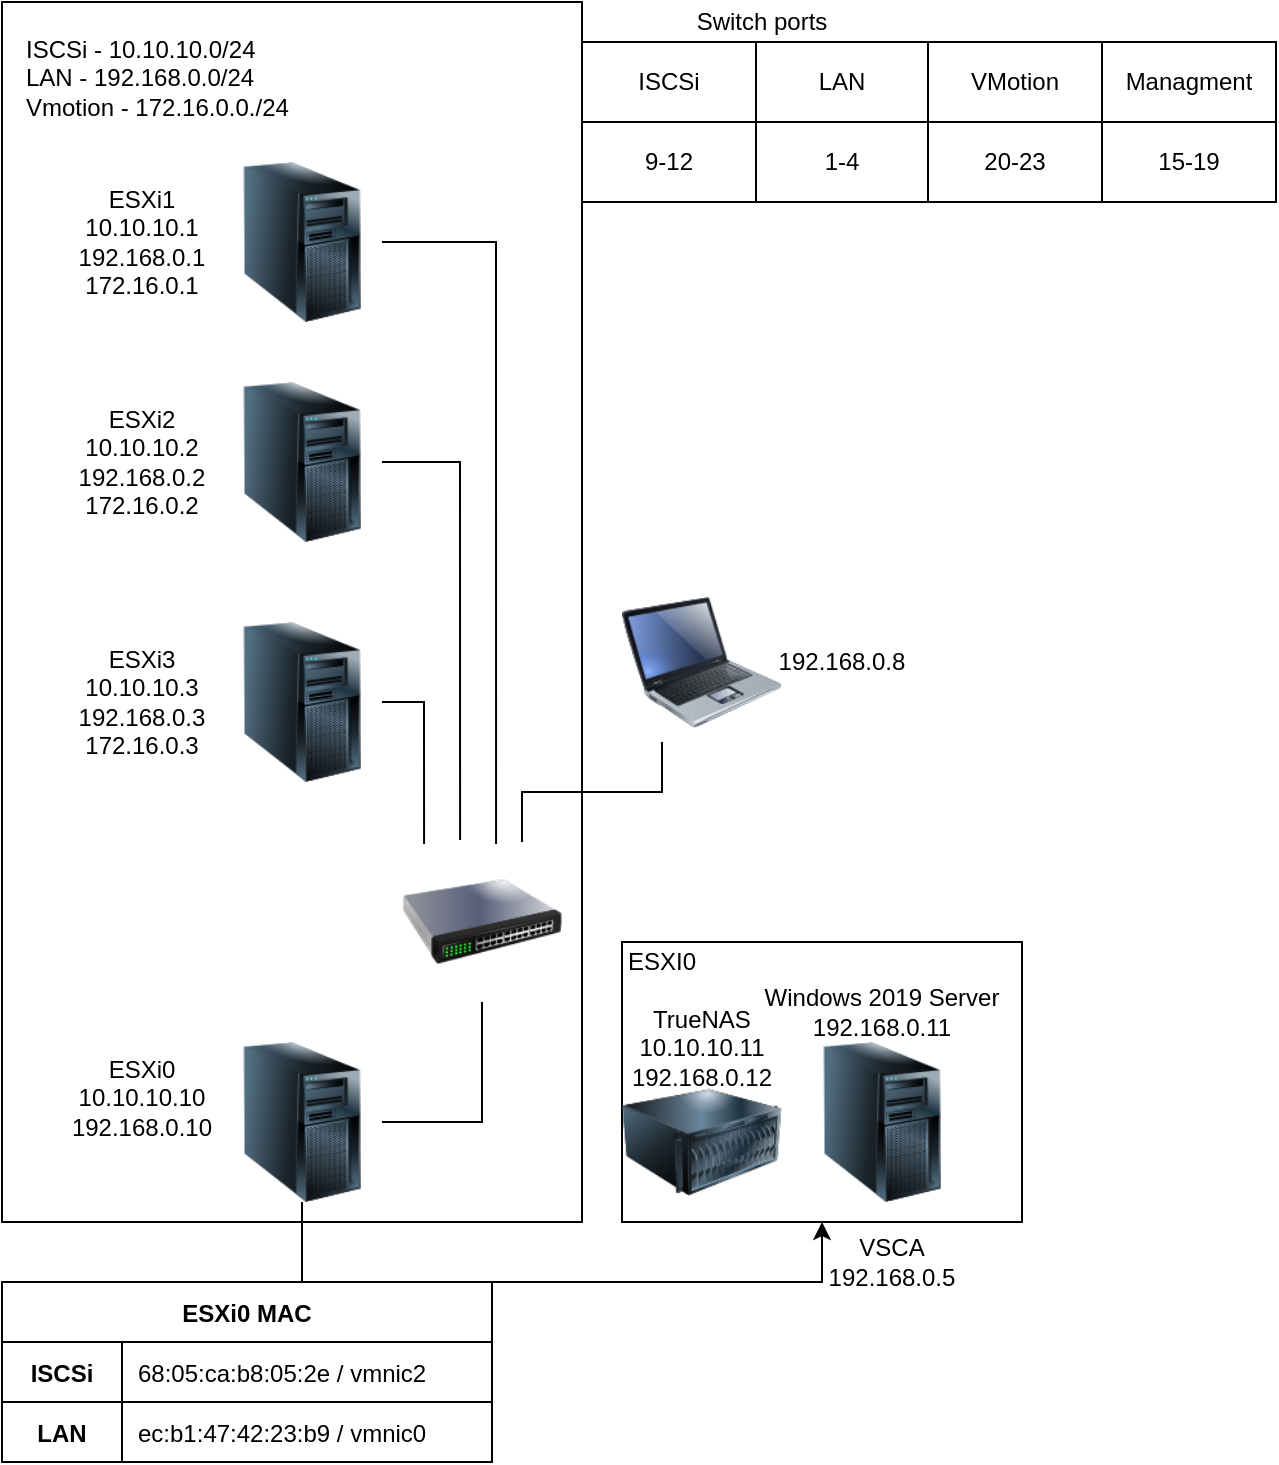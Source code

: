 <mxfile version="14.0.0" type="github">
  <diagram id="UTsrj9zy2FsQwudx2wQN" name="Page-1">
    <mxGraphModel dx="1022" dy="431" grid="1" gridSize="10" guides="1" tooltips="1" connect="1" arrows="0" fold="1" page="1" pageScale="1" pageWidth="850" pageHeight="1100" math="0" shadow="0">
      <root>
        <mxCell id="0" />
        <mxCell id="1" parent="0" />
        <mxCell id="KXu5CnC1AJarhtzcKAEL-6" value="" style="rounded=0;whiteSpace=wrap;html=1;align=left;labelBackgroundColor=none;fillColor=none;" parent="1" vertex="1">
          <mxGeometry width="290" height="610" as="geometry" />
        </mxCell>
        <mxCell id="OHEoidDT8wOifvf5l5tZ-14" style="edgeStyle=orthogonalEdgeStyle;rounded=0;orthogonalLoop=1;jettySize=auto;html=1;entryX=0.588;entryY=0.013;entryDx=0;entryDy=0;entryPerimeter=0;endArrow=none;endFill=0;" parent="1" source="OHEoidDT8wOifvf5l5tZ-2" target="OHEoidDT8wOifvf5l5tZ-6" edge="1">
          <mxGeometry relative="1" as="geometry" />
        </mxCell>
        <mxCell id="OHEoidDT8wOifvf5l5tZ-2" value="" style="image;html=1;image=img/lib/clip_art/computers/Server_Tower_128x128.png" parent="1" vertex="1">
          <mxGeometry x="110" y="80" width="80" height="80" as="geometry" />
        </mxCell>
        <mxCell id="OHEoidDT8wOifvf5l5tZ-13" style="edgeStyle=orthogonalEdgeStyle;rounded=0;orthogonalLoop=1;jettySize=auto;html=1;entryX=0.363;entryY=-0.012;entryDx=0;entryDy=0;entryPerimeter=0;endArrow=none;endFill=0;" parent="1" source="OHEoidDT8wOifvf5l5tZ-3" target="OHEoidDT8wOifvf5l5tZ-6" edge="1">
          <mxGeometry relative="1" as="geometry" />
        </mxCell>
        <mxCell id="OHEoidDT8wOifvf5l5tZ-3" value="" style="image;html=1;image=img/lib/clip_art/computers/Server_Tower_128x128.png" parent="1" vertex="1">
          <mxGeometry x="110" y="190" width="80" height="80" as="geometry" />
        </mxCell>
        <mxCell id="OHEoidDT8wOifvf5l5tZ-11" style="edgeStyle=orthogonalEdgeStyle;rounded=0;orthogonalLoop=1;jettySize=auto;html=1;entryX=0.138;entryY=0.013;entryDx=0;entryDy=0;entryPerimeter=0;endArrow=none;endFill=0;" parent="1" source="OHEoidDT8wOifvf5l5tZ-4" target="OHEoidDT8wOifvf5l5tZ-6" edge="1">
          <mxGeometry relative="1" as="geometry" />
        </mxCell>
        <mxCell id="OHEoidDT8wOifvf5l5tZ-4" value="" style="image;html=1;image=img/lib/clip_art/computers/Server_Tower_128x128.png" parent="1" vertex="1">
          <mxGeometry x="110" y="310" width="80" height="80" as="geometry" />
        </mxCell>
        <mxCell id="OHEoidDT8wOifvf5l5tZ-15" style="edgeStyle=orthogonalEdgeStyle;rounded=0;orthogonalLoop=1;jettySize=auto;html=1;endArrow=none;endFill=0;" parent="1" source="OHEoidDT8wOifvf5l5tZ-5" target="OHEoidDT8wOifvf5l5tZ-6" edge="1">
          <mxGeometry relative="1" as="geometry" />
        </mxCell>
        <mxCell id="KXu5CnC1AJarhtzcKAEL-12" style="edgeStyle=orthogonalEdgeStyle;rounded=0;orthogonalLoop=1;jettySize=auto;html=1;entryX=0.5;entryY=1;entryDx=0;entryDy=0;fontColor=#000000;" parent="1" source="OHEoidDT8wOifvf5l5tZ-5" target="KXu5CnC1AJarhtzcKAEL-9" edge="1">
          <mxGeometry relative="1" as="geometry">
            <Array as="points">
              <mxPoint x="150" y="640" />
              <mxPoint x="410" y="640" />
            </Array>
          </mxGeometry>
        </mxCell>
        <mxCell id="OHEoidDT8wOifvf5l5tZ-5" value="" style="image;html=1;image=img/lib/clip_art/computers/Server_Tower_128x128.png" parent="1" vertex="1">
          <mxGeometry x="110" y="520" width="80" height="80" as="geometry" />
        </mxCell>
        <mxCell id="OHEoidDT8wOifvf5l5tZ-6" value="" style="image;html=1;image=img/lib/clip_art/networking/Switch_128x128.png" parent="1" vertex="1">
          <mxGeometry x="200" y="420" width="80" height="80" as="geometry" />
        </mxCell>
        <mxCell id="OHEoidDT8wOifvf5l5tZ-16" value="&lt;div&gt;ISCSi - 10.10.10.0/24&lt;/div&gt;&lt;div&gt;LAN - 192.168.0.0/24&lt;/div&gt;&lt;div&gt;Vmotion - 172.16.0.0./24&lt;/div&gt;&lt;div&gt;&lt;br&gt;&lt;/div&gt;&lt;div&gt;&lt;br&gt;&lt;/div&gt;&lt;div&gt;&lt;br&gt;&lt;/div&gt;" style="text;html=1;strokeColor=none;fillColor=none;align=left;verticalAlign=top;whiteSpace=wrap;rounded=0;" parent="1" vertex="1">
          <mxGeometry x="10" y="10" width="150" height="60" as="geometry" />
        </mxCell>
        <mxCell id="KXu5CnC1AJarhtzcKAEL-1" value="&lt;div&gt;ESXi1&lt;/div&gt;&lt;div&gt;10.10.10.1&lt;/div&gt;&lt;div&gt;192.168.0.1&lt;/div&gt;&lt;div&gt;172.16.0.1&lt;br&gt;&lt;/div&gt;" style="text;html=1;strokeColor=none;fillColor=none;align=center;verticalAlign=middle;whiteSpace=wrap;rounded=0;" parent="1" vertex="1">
          <mxGeometry x="20" y="85" width="100" height="70" as="geometry" />
        </mxCell>
        <mxCell id="KXu5CnC1AJarhtzcKAEL-2" value="&lt;div&gt;ESXi2&lt;/div&gt;&lt;div&gt;10.10.10.2&lt;/div&gt;&lt;div&gt;192.168.0.2&lt;/div&gt;&lt;div&gt;172.16.0.2&lt;/div&gt;" style="text;html=1;strokeColor=none;fillColor=none;align=center;verticalAlign=middle;whiteSpace=wrap;rounded=0;" parent="1" vertex="1">
          <mxGeometry x="20" y="195" width="100" height="70" as="geometry" />
        </mxCell>
        <mxCell id="KXu5CnC1AJarhtzcKAEL-4" value="&lt;div&gt;ESXi3&lt;/div&gt;&lt;div&gt;10.10.10.3&lt;/div&gt;&lt;div&gt;192.168.0.3&lt;/div&gt;&lt;div&gt;172.16.0.3&lt;br&gt;&lt;/div&gt;" style="text;html=1;strokeColor=none;fillColor=none;align=center;verticalAlign=middle;whiteSpace=wrap;rounded=0;" parent="1" vertex="1">
          <mxGeometry x="20" y="315" width="100" height="70" as="geometry" />
        </mxCell>
        <mxCell id="KXu5CnC1AJarhtzcKAEL-5" value="&lt;div&gt;ESXi0&lt;/div&gt;&lt;div&gt;10.10.10.10&lt;/div&gt;&lt;div&gt;192.168.0.10&lt;/div&gt;&lt;div&gt;&lt;br&gt;&lt;/div&gt;" style="text;html=1;strokeColor=none;fillColor=none;align=center;verticalAlign=middle;whiteSpace=wrap;rounded=0;" parent="1" vertex="1">
          <mxGeometry x="20" y="520" width="100" height="70" as="geometry" />
        </mxCell>
        <mxCell id="KXu5CnC1AJarhtzcKAEL-9" value="" style="rounded=0;whiteSpace=wrap;html=1;align=left;labelBackgroundColor=none;fillColor=none;" parent="1" vertex="1">
          <mxGeometry x="310" y="470" width="200" height="140" as="geometry" />
        </mxCell>
        <mxCell id="KXu5CnC1AJarhtzcKAEL-11" value="" style="image;html=1;image=img/lib/clip_art/computers/Server_128x128.png;labelBackgroundColor=none;fillColor=none;gradientColor=none;fontColor=#000000;align=left;" parent="1" vertex="1">
          <mxGeometry x="310" y="530" width="80" height="80" as="geometry" />
        </mxCell>
        <mxCell id="KXu5CnC1AJarhtzcKAEL-13" value="ESXI0" style="text;html=1;strokeColor=none;fillColor=none;align=center;verticalAlign=middle;whiteSpace=wrap;rounded=0;labelBackgroundColor=none;fontColor=#000000;" parent="1" vertex="1">
          <mxGeometry x="310" y="470" width="40" height="20" as="geometry" />
        </mxCell>
        <mxCell id="KXu5CnC1AJarhtzcKAEL-14" value="&lt;div&gt;TrueNAS&lt;/div&gt;&lt;div&gt;10.10.10.11&lt;/div&gt;&lt;div&gt;192.168.0.12&lt;br&gt;&lt;/div&gt;" style="text;html=1;strokeColor=none;fillColor=none;align=center;verticalAlign=middle;whiteSpace=wrap;rounded=0;labelBackgroundColor=none;fontColor=#000000;" parent="1" vertex="1">
          <mxGeometry x="300" y="500" width="100" height="45" as="geometry" />
        </mxCell>
        <mxCell id="KXu5CnC1AJarhtzcKAEL-15" value="" style="image;html=1;image=img/lib/clip_art/computers/Server_Tower_128x128.png;labelBackgroundColor=none;fillColor=none;gradientColor=none;fontColor=#000000;align=left;" parent="1" vertex="1">
          <mxGeometry x="400" y="520" width="80" height="80" as="geometry" />
        </mxCell>
        <mxCell id="KXu5CnC1AJarhtzcKAEL-16" value="&lt;div&gt;Windows 2019 Server&lt;/div&gt;&lt;div&gt;192.168.0.11&lt;br&gt;&lt;/div&gt;" style="text;html=1;strokeColor=none;fillColor=none;align=center;verticalAlign=middle;whiteSpace=wrap;rounded=0;labelBackgroundColor=none;fontColor=#000000;" parent="1" vertex="1">
          <mxGeometry x="375" y="480" width="130" height="50" as="geometry" />
        </mxCell>
        <mxCell id="KXu5CnC1AJarhtzcKAEL-21" value="" style="shape=table;html=1;whiteSpace=wrap;startSize=0;container=1;collapsible=0;childLayout=tableLayout;labelBackgroundColor=none;fillColor=none;gradientColor=none;fontColor=#000000;align=left;" parent="1" vertex="1">
          <mxGeometry x="290" y="20" width="347" height="80" as="geometry" />
        </mxCell>
        <mxCell id="KXu5CnC1AJarhtzcKAEL-22" value="" style="shape=partialRectangle;html=1;whiteSpace=wrap;collapsible=0;dropTarget=0;pointerEvents=0;fillColor=none;top=0;left=0;bottom=0;right=0;points=[[0,0.5],[1,0.5]];portConstraint=eastwest;" parent="KXu5CnC1AJarhtzcKAEL-21" vertex="1">
          <mxGeometry width="347" height="40" as="geometry" />
        </mxCell>
        <mxCell id="KXu5CnC1AJarhtzcKAEL-23" value="ISCSi" style="shape=partialRectangle;html=1;whiteSpace=wrap;connectable=0;fillColor=none;top=0;left=0;bottom=0;right=0;overflow=hidden;" parent="KXu5CnC1AJarhtzcKAEL-22" vertex="1">
          <mxGeometry width="87" height="40" as="geometry" />
        </mxCell>
        <mxCell id="KXu5CnC1AJarhtzcKAEL-24" value="LAN" style="shape=partialRectangle;html=1;whiteSpace=wrap;connectable=0;fillColor=none;top=0;left=0;bottom=0;right=0;overflow=hidden;" parent="KXu5CnC1AJarhtzcKAEL-22" vertex="1">
          <mxGeometry x="87" width="86" height="40" as="geometry" />
        </mxCell>
        <mxCell id="KXu5CnC1AJarhtzcKAEL-25" value="VMotion" style="shape=partialRectangle;html=1;whiteSpace=wrap;connectable=0;fillColor=none;top=0;left=0;bottom=0;right=0;overflow=hidden;" parent="KXu5CnC1AJarhtzcKAEL-22" vertex="1">
          <mxGeometry x="173" width="87" height="40" as="geometry" />
        </mxCell>
        <mxCell id="ZRdFiH65UOQqIFGWz-KA-10" value="Managment" style="shape=partialRectangle;html=1;whiteSpace=wrap;connectable=0;fillColor=none;top=0;left=0;bottom=0;right=0;overflow=hidden;" parent="KXu5CnC1AJarhtzcKAEL-22" vertex="1">
          <mxGeometry x="260" width="87" height="40" as="geometry" />
        </mxCell>
        <mxCell id="KXu5CnC1AJarhtzcKAEL-26" value="" style="shape=partialRectangle;html=1;whiteSpace=wrap;collapsible=0;dropTarget=0;pointerEvents=0;fillColor=none;top=0;left=0;bottom=0;right=0;points=[[0,0.5],[1,0.5]];portConstraint=eastwest;" parent="KXu5CnC1AJarhtzcKAEL-21" vertex="1">
          <mxGeometry y="40" width="347" height="40" as="geometry" />
        </mxCell>
        <mxCell id="KXu5CnC1AJarhtzcKAEL-27" value="9-12" style="shape=partialRectangle;html=1;whiteSpace=wrap;connectable=0;fillColor=none;top=0;left=0;bottom=0;right=0;overflow=hidden;" parent="KXu5CnC1AJarhtzcKAEL-26" vertex="1">
          <mxGeometry width="87" height="40" as="geometry" />
        </mxCell>
        <mxCell id="KXu5CnC1AJarhtzcKAEL-28" value="1-4" style="shape=partialRectangle;html=1;whiteSpace=wrap;connectable=0;fillColor=none;top=0;left=0;bottom=0;right=0;overflow=hidden;" parent="KXu5CnC1AJarhtzcKAEL-26" vertex="1">
          <mxGeometry x="87" width="86" height="40" as="geometry" />
        </mxCell>
        <mxCell id="KXu5CnC1AJarhtzcKAEL-29" value="20-23" style="shape=partialRectangle;html=1;whiteSpace=wrap;connectable=0;fillColor=none;top=0;left=0;bottom=0;right=0;overflow=hidden;" parent="KXu5CnC1AJarhtzcKAEL-26" vertex="1">
          <mxGeometry x="173" width="87" height="40" as="geometry" />
        </mxCell>
        <mxCell id="ZRdFiH65UOQqIFGWz-KA-11" value="15-19" style="shape=partialRectangle;html=1;whiteSpace=wrap;connectable=0;fillColor=none;top=0;left=0;bottom=0;right=0;overflow=hidden;" parent="KXu5CnC1AJarhtzcKAEL-26" vertex="1">
          <mxGeometry x="260" width="87" height="40" as="geometry" />
        </mxCell>
        <mxCell id="KXu5CnC1AJarhtzcKAEL-34" value="Switch ports" style="text;html=1;strokeColor=none;fillColor=none;align=center;verticalAlign=middle;whiteSpace=wrap;rounded=0;labelBackgroundColor=none;fontColor=#000000;" parent="1" vertex="1">
          <mxGeometry x="335" width="90" height="20" as="geometry" />
        </mxCell>
        <mxCell id="KXu5CnC1AJarhtzcKAEL-51" value="ESXi0 MAC" style="shape=table;startSize=30;container=1;collapsible=1;childLayout=tableLayout;fixedRows=1;rowLines=0;fontStyle=1;align=center;resizeLast=1;labelBackgroundColor=none;fillColor=none;gradientColor=none;fontColor=#000000;" parent="1" vertex="1">
          <mxGeometry y="640" width="245" height="90" as="geometry">
            <mxRectangle x="1" y="640" width="60" height="30" as="alternateBounds" />
          </mxGeometry>
        </mxCell>
        <mxCell id="KXu5CnC1AJarhtzcKAEL-55" value="" style="shape=partialRectangle;collapsible=0;dropTarget=0;pointerEvents=0;fillColor=none;top=0;left=0;bottom=1;right=0;points=[[0,0.5],[1,0.5]];portConstraint=eastwest;" parent="KXu5CnC1AJarhtzcKAEL-51" vertex="1">
          <mxGeometry y="30" width="245" height="30" as="geometry" />
        </mxCell>
        <mxCell id="KXu5CnC1AJarhtzcKAEL-56" value="ISCSi" style="shape=partialRectangle;connectable=0;fillColor=none;top=0;left=0;bottom=0;right=0;fontStyle=1;overflow=hidden;" parent="KXu5CnC1AJarhtzcKAEL-55" vertex="1">
          <mxGeometry width="60" height="30" as="geometry" />
        </mxCell>
        <mxCell id="KXu5CnC1AJarhtzcKAEL-57" value="68:05:ca:b8:05:2e / vmnic2" style="shape=partialRectangle;connectable=0;fillColor=none;top=0;left=0;bottom=0;right=0;align=left;spacingLeft=6;fontStyle=0;overflow=hidden;" parent="KXu5CnC1AJarhtzcKAEL-55" vertex="1">
          <mxGeometry x="60" width="185" height="30" as="geometry" />
        </mxCell>
        <mxCell id="KXu5CnC1AJarhtzcKAEL-61" value="" style="shape=partialRectangle;collapsible=0;dropTarget=0;pointerEvents=0;fillColor=none;top=0;left=0;bottom=0;right=0;points=[[0,0.5],[1,0.5]];portConstraint=eastwest;" parent="KXu5CnC1AJarhtzcKAEL-51" vertex="1">
          <mxGeometry y="60" width="245" height="30" as="geometry" />
        </mxCell>
        <mxCell id="KXu5CnC1AJarhtzcKAEL-62" value="LAN" style="shape=partialRectangle;connectable=0;fillColor=none;top=0;left=0;bottom=0;right=0;editable=1;overflow=hidden;fontStyle=1" parent="KXu5CnC1AJarhtzcKAEL-61" vertex="1">
          <mxGeometry width="60" height="30" as="geometry" />
        </mxCell>
        <mxCell id="KXu5CnC1AJarhtzcKAEL-63" value="ec:b1:47:42:23:b9 / vmnic0" style="shape=partialRectangle;connectable=0;fillColor=none;top=0;left=0;bottom=0;right=0;align=left;spacingLeft=6;overflow=hidden;" parent="KXu5CnC1AJarhtzcKAEL-61" vertex="1">
          <mxGeometry x="60" width="185" height="30" as="geometry" />
        </mxCell>
        <mxCell id="pZOXA0XI9quMsnwtmUuH-1" value="VSCA 192.168.0.5" style="text;html=1;strokeColor=none;fillColor=none;align=center;verticalAlign=middle;whiteSpace=wrap;rounded=0;" parent="1" vertex="1">
          <mxGeometry x="425" y="620" width="40" height="20" as="geometry" />
        </mxCell>
        <mxCell id="ZRdFiH65UOQqIFGWz-KA-8" style="edgeStyle=orthogonalEdgeStyle;rounded=0;orthogonalLoop=1;jettySize=auto;html=1;exitX=0.25;exitY=1;exitDx=0;exitDy=0;entryX=0.75;entryY=0;entryDx=0;entryDy=0;endArrow=none;endFill=0;" parent="1" source="ZRdFiH65UOQqIFGWz-KA-1" target="OHEoidDT8wOifvf5l5tZ-6" edge="1">
          <mxGeometry relative="1" as="geometry" />
        </mxCell>
        <mxCell id="ZRdFiH65UOQqIFGWz-KA-1" value="" style="image;html=1;image=img/lib/clip_art/computers/Laptop_128x128.png" parent="1" vertex="1">
          <mxGeometry x="310" y="290" width="80" height="80" as="geometry" />
        </mxCell>
        <mxCell id="ZRdFiH65UOQqIFGWz-KA-4" value="192.168.0.8" style="text;html=1;strokeColor=none;fillColor=none;align=center;verticalAlign=middle;whiteSpace=wrap;rounded=0;" parent="1" vertex="1">
          <mxGeometry x="400" y="320" width="40" height="20" as="geometry" />
        </mxCell>
      </root>
    </mxGraphModel>
  </diagram>
</mxfile>
